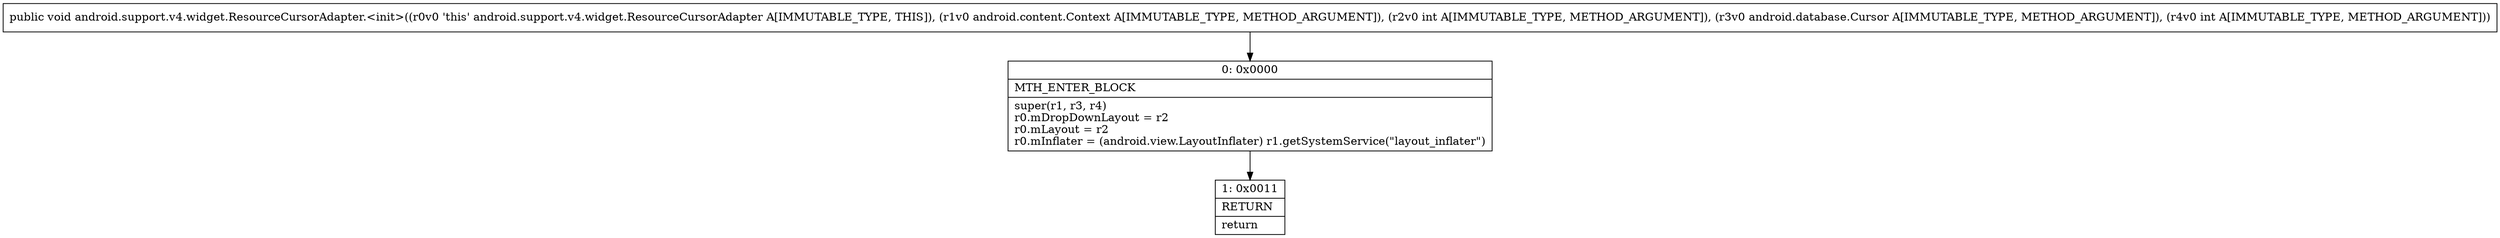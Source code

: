 digraph "CFG forandroid.support.v4.widget.ResourceCursorAdapter.\<init\>(Landroid\/content\/Context;ILandroid\/database\/Cursor;I)V" {
Node_0 [shape=record,label="{0\:\ 0x0000|MTH_ENTER_BLOCK\l|super(r1, r3, r4)\lr0.mDropDownLayout = r2\lr0.mLayout = r2\lr0.mInflater = (android.view.LayoutInflater) r1.getSystemService(\"layout_inflater\")\l}"];
Node_1 [shape=record,label="{1\:\ 0x0011|RETURN\l|return\l}"];
MethodNode[shape=record,label="{public void android.support.v4.widget.ResourceCursorAdapter.\<init\>((r0v0 'this' android.support.v4.widget.ResourceCursorAdapter A[IMMUTABLE_TYPE, THIS]), (r1v0 android.content.Context A[IMMUTABLE_TYPE, METHOD_ARGUMENT]), (r2v0 int A[IMMUTABLE_TYPE, METHOD_ARGUMENT]), (r3v0 android.database.Cursor A[IMMUTABLE_TYPE, METHOD_ARGUMENT]), (r4v0 int A[IMMUTABLE_TYPE, METHOD_ARGUMENT])) }"];
MethodNode -> Node_0;
Node_0 -> Node_1;
}

